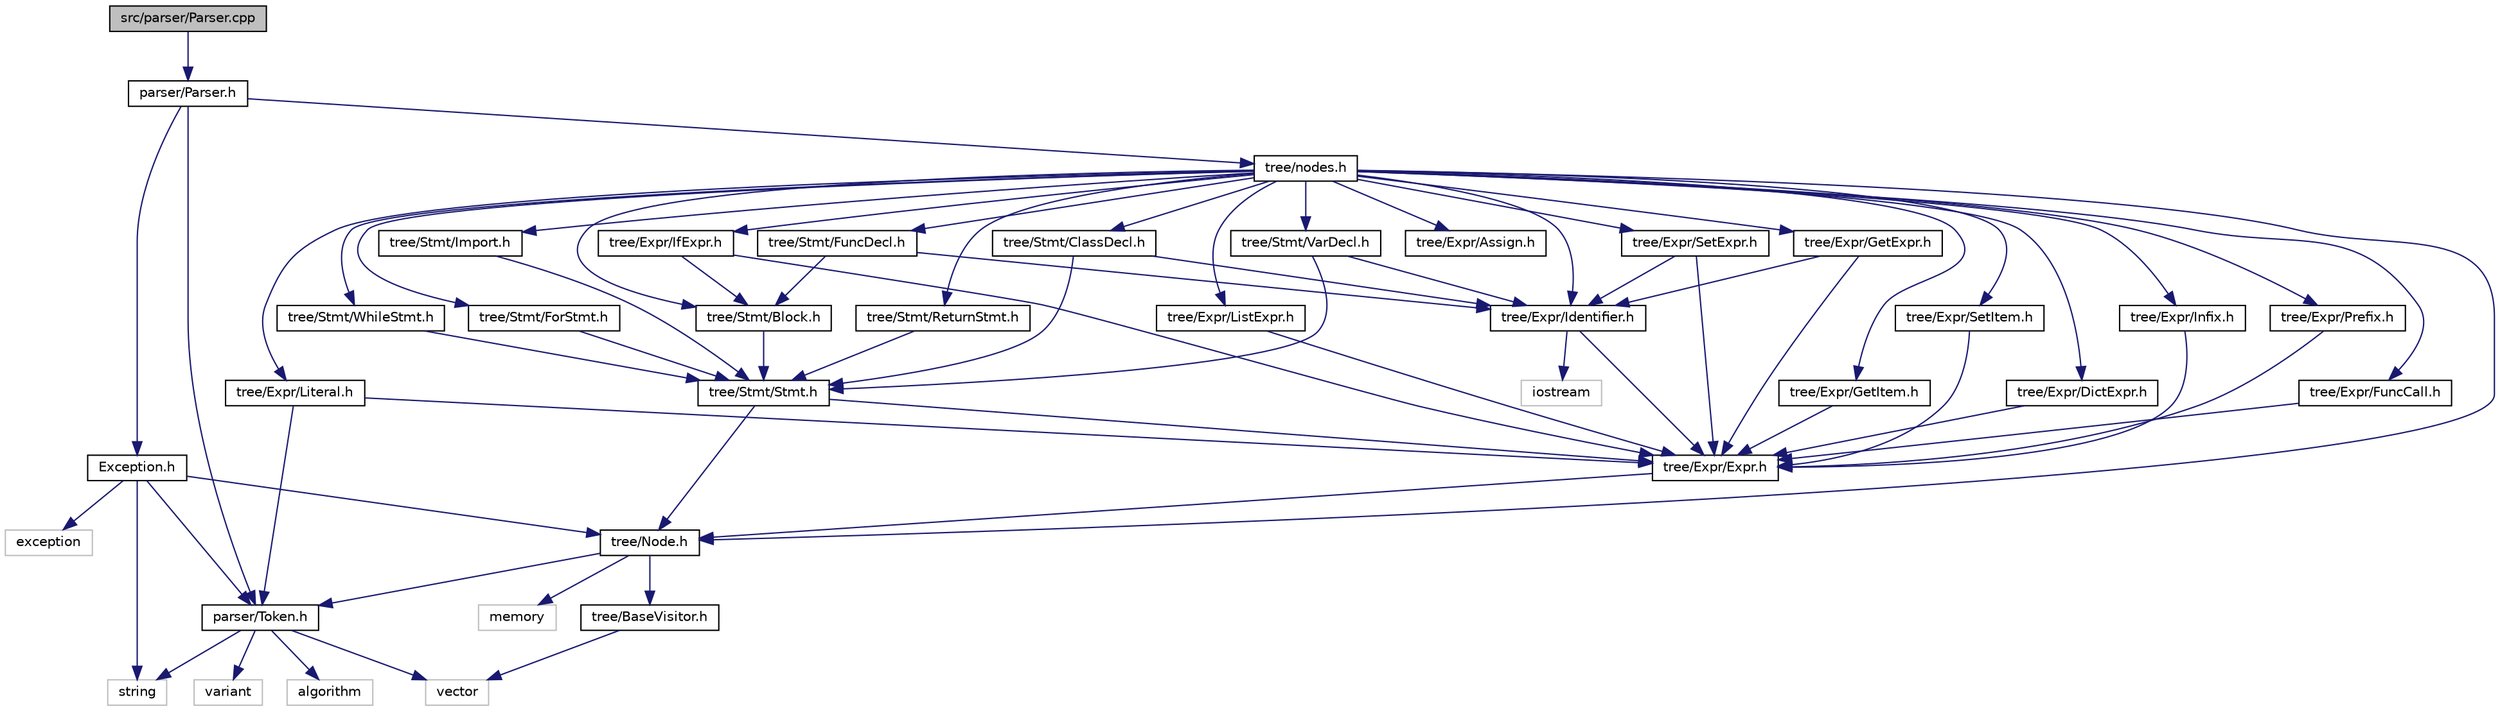 digraph "src/parser/Parser.cpp"
{
 // LATEX_PDF_SIZE
  edge [fontname="Helvetica",fontsize="10",labelfontname="Helvetica",labelfontsize="10"];
  node [fontname="Helvetica",fontsize="10",shape=record];
  Node1 [label="src/parser/Parser.cpp",height=0.2,width=0.4,color="black", fillcolor="grey75", style="filled", fontcolor="black",tooltip=" "];
  Node1 -> Node2 [color="midnightblue",fontsize="10",style="solid"];
  Node2 [label="parser/Parser.h",height=0.2,width=0.4,color="black", fillcolor="white", style="filled",URL="$_parser_8h.html",tooltip=" "];
  Node2 -> Node3 [color="midnightblue",fontsize="10",style="solid"];
  Node3 [label="Exception.h",height=0.2,width=0.4,color="black", fillcolor="white", style="filled",URL="$_exception_8h.html",tooltip=" "];
  Node3 -> Node4 [color="midnightblue",fontsize="10",style="solid"];
  Node4 [label="exception",height=0.2,width=0.4,color="grey75", fillcolor="white", style="filled",tooltip=" "];
  Node3 -> Node5 [color="midnightblue",fontsize="10",style="solid"];
  Node5 [label="string",height=0.2,width=0.4,color="grey75", fillcolor="white", style="filled",tooltip=" "];
  Node3 -> Node6 [color="midnightblue",fontsize="10",style="solid"];
  Node6 [label="parser/Token.h",height=0.2,width=0.4,color="black", fillcolor="white", style="filled",URL="$_token_8h.html",tooltip=" "];
  Node6 -> Node7 [color="midnightblue",fontsize="10",style="solid"];
  Node7 [label="variant",height=0.2,width=0.4,color="grey75", fillcolor="white", style="filled",tooltip=" "];
  Node6 -> Node8 [color="midnightblue",fontsize="10",style="solid"];
  Node8 [label="algorithm",height=0.2,width=0.4,color="grey75", fillcolor="white", style="filled",tooltip=" "];
  Node6 -> Node9 [color="midnightblue",fontsize="10",style="solid"];
  Node9 [label="vector",height=0.2,width=0.4,color="grey75", fillcolor="white", style="filled",tooltip=" "];
  Node6 -> Node5 [color="midnightblue",fontsize="10",style="solid"];
  Node3 -> Node10 [color="midnightblue",fontsize="10",style="solid"];
  Node10 [label="tree/Node.h",height=0.2,width=0.4,color="black", fillcolor="white", style="filled",URL="$_node_8h.html",tooltip=" "];
  Node10 -> Node11 [color="midnightblue",fontsize="10",style="solid"];
  Node11 [label="memory",height=0.2,width=0.4,color="grey75", fillcolor="white", style="filled",tooltip=" "];
  Node10 -> Node6 [color="midnightblue",fontsize="10",style="solid"];
  Node10 -> Node12 [color="midnightblue",fontsize="10",style="solid"];
  Node12 [label="tree/BaseVisitor.h",height=0.2,width=0.4,color="black", fillcolor="white", style="filled",URL="$_base_visitor_8h.html",tooltip=" "];
  Node12 -> Node9 [color="midnightblue",fontsize="10",style="solid"];
  Node2 -> Node6 [color="midnightblue",fontsize="10",style="solid"];
  Node2 -> Node13 [color="midnightblue",fontsize="10",style="solid"];
  Node13 [label="tree/nodes.h",height=0.2,width=0.4,color="black", fillcolor="white", style="filled",URL="$nodes_8h.html",tooltip=" "];
  Node13 -> Node14 [color="midnightblue",fontsize="10",style="solid"];
  Node14 [label="tree/Stmt/Block.h",height=0.2,width=0.4,color="black", fillcolor="white", style="filled",URL="$_block_8h.html",tooltip=" "];
  Node14 -> Node15 [color="midnightblue",fontsize="10",style="solid"];
  Node15 [label="tree/Stmt/Stmt.h",height=0.2,width=0.4,color="black", fillcolor="white", style="filled",URL="$_stmt_8h.html",tooltip=" "];
  Node15 -> Node10 [color="midnightblue",fontsize="10",style="solid"];
  Node15 -> Node16 [color="midnightblue",fontsize="10",style="solid"];
  Node16 [label="tree/Expr/Expr.h",height=0.2,width=0.4,color="black", fillcolor="white", style="filled",URL="$_expr_8h.html",tooltip=" "];
  Node16 -> Node10 [color="midnightblue",fontsize="10",style="solid"];
  Node13 -> Node17 [color="midnightblue",fontsize="10",style="solid"];
  Node17 [label="tree/Stmt/VarDecl.h",height=0.2,width=0.4,color="black", fillcolor="white", style="filled",URL="$_var_decl_8h.html",tooltip=" "];
  Node17 -> Node18 [color="midnightblue",fontsize="10",style="solid"];
  Node18 [label="tree/Expr/Identifier.h",height=0.2,width=0.4,color="black", fillcolor="white", style="filled",URL="$_identifier_8h.html",tooltip=" "];
  Node18 -> Node16 [color="midnightblue",fontsize="10",style="solid"];
  Node18 -> Node19 [color="midnightblue",fontsize="10",style="solid"];
  Node19 [label="iostream",height=0.2,width=0.4,color="grey75", fillcolor="white", style="filled",tooltip=" "];
  Node17 -> Node15 [color="midnightblue",fontsize="10",style="solid"];
  Node13 -> Node20 [color="midnightblue",fontsize="10",style="solid"];
  Node20 [label="tree/Stmt/FuncDecl.h",height=0.2,width=0.4,color="black", fillcolor="white", style="filled",URL="$_func_decl_8h.html",tooltip=" "];
  Node20 -> Node18 [color="midnightblue",fontsize="10",style="solid"];
  Node20 -> Node14 [color="midnightblue",fontsize="10",style="solid"];
  Node13 -> Node21 [color="midnightblue",fontsize="10",style="solid"];
  Node21 [label="tree/Stmt/ReturnStmt.h",height=0.2,width=0.4,color="black", fillcolor="white", style="filled",URL="$_return_stmt_8h.html",tooltip=" "];
  Node21 -> Node15 [color="midnightblue",fontsize="10",style="solid"];
  Node13 -> Node22 [color="midnightblue",fontsize="10",style="solid"];
  Node22 [label="tree/Stmt/WhileStmt.h",height=0.2,width=0.4,color="black", fillcolor="white", style="filled",URL="$_while_stmt_8h.html",tooltip=" "];
  Node22 -> Node15 [color="midnightblue",fontsize="10",style="solid"];
  Node13 -> Node23 [color="midnightblue",fontsize="10",style="solid"];
  Node23 [label="tree/Stmt/ForStmt.h",height=0.2,width=0.4,color="black", fillcolor="white", style="filled",URL="$_for_stmt_8h.html",tooltip=" "];
  Node23 -> Node15 [color="midnightblue",fontsize="10",style="solid"];
  Node13 -> Node24 [color="midnightblue",fontsize="10",style="solid"];
  Node24 [label="tree/Stmt/ClassDecl.h",height=0.2,width=0.4,color="black", fillcolor="white", style="filled",URL="$_class_decl_8h.html",tooltip=" "];
  Node24 -> Node15 [color="midnightblue",fontsize="10",style="solid"];
  Node24 -> Node18 [color="midnightblue",fontsize="10",style="solid"];
  Node13 -> Node25 [color="midnightblue",fontsize="10",style="solid"];
  Node25 [label="tree/Stmt/Import.h",height=0.2,width=0.4,color="black", fillcolor="white", style="filled",URL="$_import_8h.html",tooltip=" "];
  Node25 -> Node15 [color="midnightblue",fontsize="10",style="solid"];
  Node13 -> Node26 [color="midnightblue",fontsize="10",style="solid"];
  Node26 [label="tree/Expr/Literal.h",height=0.2,width=0.4,color="black", fillcolor="white", style="filled",URL="$_literal_8h.html",tooltip=" "];
  Node26 -> Node16 [color="midnightblue",fontsize="10",style="solid"];
  Node26 -> Node6 [color="midnightblue",fontsize="10",style="solid"];
  Node13 -> Node18 [color="midnightblue",fontsize="10",style="solid"];
  Node13 -> Node27 [color="midnightblue",fontsize="10",style="solid"];
  Node27 [label="tree/Expr/Infix.h",height=0.2,width=0.4,color="black", fillcolor="white", style="filled",URL="$_infix_8h.html",tooltip=" "];
  Node27 -> Node16 [color="midnightblue",fontsize="10",style="solid"];
  Node13 -> Node28 [color="midnightblue",fontsize="10",style="solid"];
  Node28 [label="tree/Expr/Prefix.h",height=0.2,width=0.4,color="black", fillcolor="white", style="filled",URL="$_prefix_8h.html",tooltip=" "];
  Node28 -> Node16 [color="midnightblue",fontsize="10",style="solid"];
  Node13 -> Node29 [color="midnightblue",fontsize="10",style="solid"];
  Node29 [label="tree/Expr/Assign.h",height=0.2,width=0.4,color="black", fillcolor="white", style="filled",URL="$_assign_8h.html",tooltip=" "];
  Node13 -> Node30 [color="midnightblue",fontsize="10",style="solid"];
  Node30 [label="tree/Expr/SetExpr.h",height=0.2,width=0.4,color="black", fillcolor="white", style="filled",URL="$_set_expr_8h.html",tooltip=" "];
  Node30 -> Node16 [color="midnightblue",fontsize="10",style="solid"];
  Node30 -> Node18 [color="midnightblue",fontsize="10",style="solid"];
  Node13 -> Node31 [color="midnightblue",fontsize="10",style="solid"];
  Node31 [label="tree/Expr/GetExpr.h",height=0.2,width=0.4,color="black", fillcolor="white", style="filled",URL="$_get_expr_8h.html",tooltip=" "];
  Node31 -> Node16 [color="midnightblue",fontsize="10",style="solid"];
  Node31 -> Node18 [color="midnightblue",fontsize="10",style="solid"];
  Node13 -> Node32 [color="midnightblue",fontsize="10",style="solid"];
  Node32 [label="tree/Expr/FuncCall.h",height=0.2,width=0.4,color="black", fillcolor="white", style="filled",URL="$_func_call_8h.html",tooltip=" "];
  Node32 -> Node16 [color="midnightblue",fontsize="10",style="solid"];
  Node13 -> Node33 [color="midnightblue",fontsize="10",style="solid"];
  Node33 [label="tree/Expr/IfExpr.h",height=0.2,width=0.4,color="black", fillcolor="white", style="filled",URL="$_if_expr_8h.html",tooltip=" "];
  Node33 -> Node16 [color="midnightblue",fontsize="10",style="solid"];
  Node33 -> Node14 [color="midnightblue",fontsize="10",style="solid"];
  Node13 -> Node34 [color="midnightblue",fontsize="10",style="solid"];
  Node34 [label="tree/Expr/ListExpr.h",height=0.2,width=0.4,color="black", fillcolor="white", style="filled",URL="$_list_expr_8h.html",tooltip=" "];
  Node34 -> Node16 [color="midnightblue",fontsize="10",style="solid"];
  Node13 -> Node35 [color="midnightblue",fontsize="10",style="solid"];
  Node35 [label="tree/Expr/GetItem.h",height=0.2,width=0.4,color="black", fillcolor="white", style="filled",URL="$_get_item_8h.html",tooltip=" "];
  Node35 -> Node16 [color="midnightblue",fontsize="10",style="solid"];
  Node13 -> Node36 [color="midnightblue",fontsize="10",style="solid"];
  Node36 [label="tree/Expr/SetItem.h",height=0.2,width=0.4,color="black", fillcolor="white", style="filled",URL="$_set_item_8h.html",tooltip=" "];
  Node36 -> Node16 [color="midnightblue",fontsize="10",style="solid"];
  Node13 -> Node37 [color="midnightblue",fontsize="10",style="solid"];
  Node37 [label="tree/Expr/DictExpr.h",height=0.2,width=0.4,color="black", fillcolor="white", style="filled",URL="$_dict_expr_8h.html",tooltip=" "];
  Node37 -> Node16 [color="midnightblue",fontsize="10",style="solid"];
  Node13 -> Node10 [color="midnightblue",fontsize="10",style="solid"];
}
